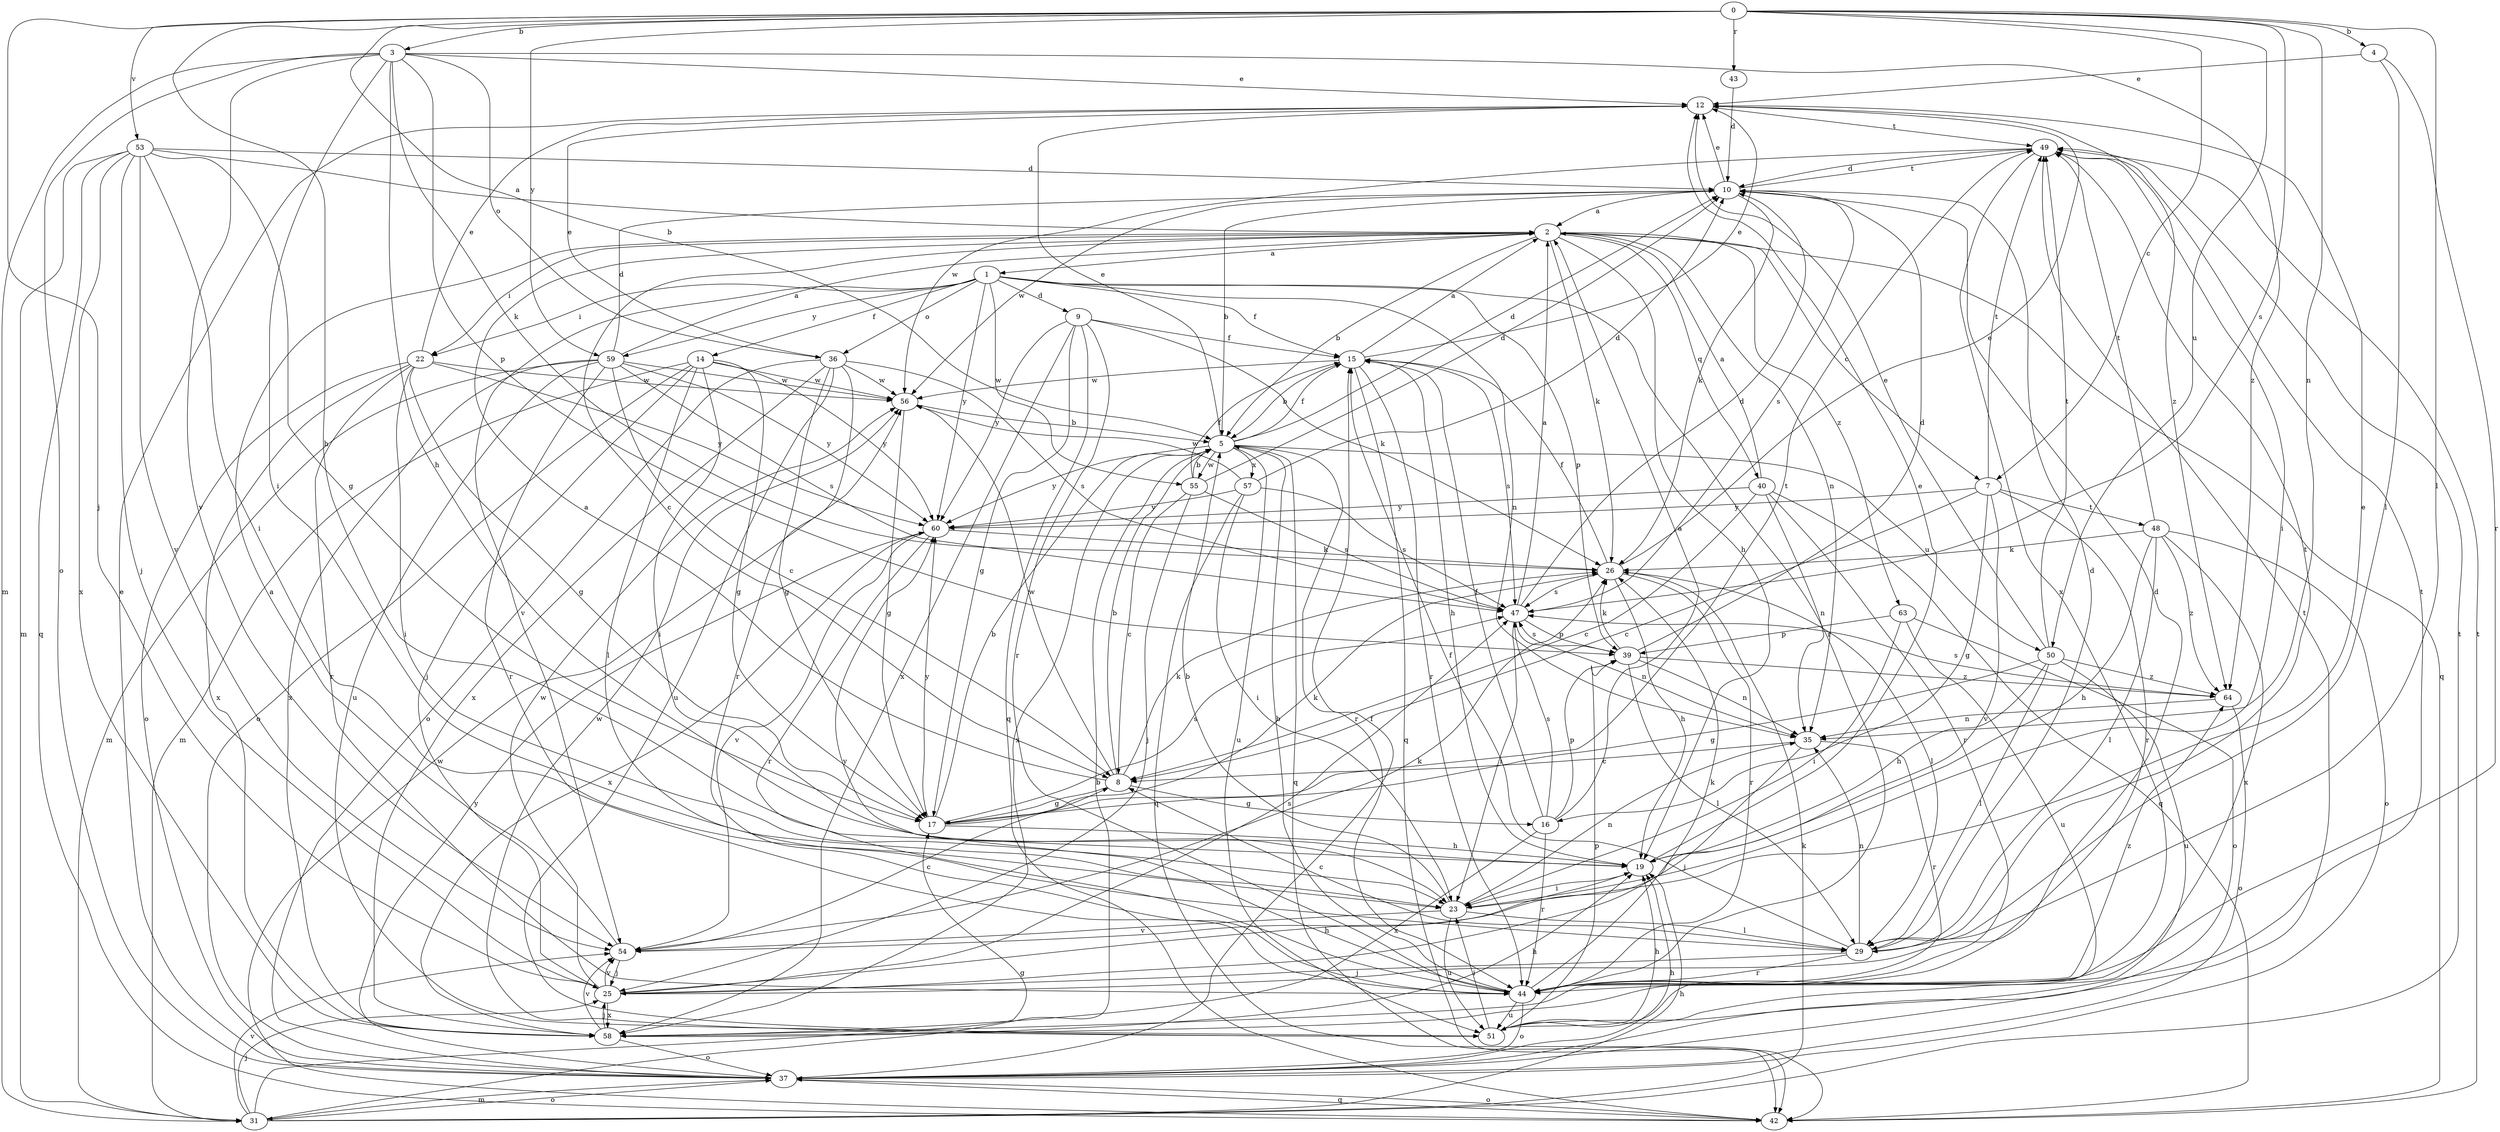 strict digraph  {
0;
1;
2;
3;
4;
5;
7;
8;
9;
10;
12;
14;
15;
16;
17;
19;
22;
23;
25;
26;
29;
31;
35;
36;
37;
39;
40;
42;
43;
44;
47;
48;
49;
50;
51;
53;
54;
55;
56;
57;
58;
59;
60;
63;
64;
0 -> 3  [label=b];
0 -> 4  [label=b];
0 -> 5  [label=b];
0 -> 7  [label=c];
0 -> 19  [label=h];
0 -> 25  [label=j];
0 -> 29  [label=l];
0 -> 35  [label=n];
0 -> 43  [label=r];
0 -> 47  [label=s];
0 -> 50  [label=u];
0 -> 53  [label=v];
0 -> 59  [label=y];
1 -> 9  [label=d];
1 -> 14  [label=f];
1 -> 15  [label=f];
1 -> 22  [label=i];
1 -> 35  [label=n];
1 -> 36  [label=o];
1 -> 39  [label=p];
1 -> 44  [label=r];
1 -> 54  [label=v];
1 -> 55  [label=w];
1 -> 59  [label=y];
1 -> 60  [label=y];
2 -> 1  [label=a];
2 -> 5  [label=b];
2 -> 7  [label=c];
2 -> 8  [label=c];
2 -> 19  [label=h];
2 -> 22  [label=i];
2 -> 26  [label=k];
2 -> 35  [label=n];
2 -> 40  [label=q];
2 -> 42  [label=q];
2 -> 63  [label=z];
3 -> 12  [label=e];
3 -> 19  [label=h];
3 -> 23  [label=i];
3 -> 26  [label=k];
3 -> 31  [label=m];
3 -> 36  [label=o];
3 -> 37  [label=o];
3 -> 39  [label=p];
3 -> 54  [label=v];
3 -> 64  [label=z];
4 -> 12  [label=e];
4 -> 29  [label=l];
4 -> 44  [label=r];
5 -> 10  [label=d];
5 -> 12  [label=e];
5 -> 15  [label=f];
5 -> 42  [label=q];
5 -> 44  [label=r];
5 -> 50  [label=u];
5 -> 51  [label=u];
5 -> 55  [label=w];
5 -> 57  [label=x];
5 -> 58  [label=x];
5 -> 60  [label=y];
7 -> 8  [label=c];
7 -> 16  [label=g];
7 -> 44  [label=r];
7 -> 48  [label=t];
7 -> 49  [label=t];
7 -> 54  [label=v];
7 -> 60  [label=y];
8 -> 2  [label=a];
8 -> 5  [label=b];
8 -> 16  [label=g];
8 -> 17  [label=g];
8 -> 26  [label=k];
8 -> 56  [label=w];
9 -> 15  [label=f];
9 -> 17  [label=g];
9 -> 26  [label=k];
9 -> 42  [label=q];
9 -> 44  [label=r];
9 -> 58  [label=x];
9 -> 60  [label=y];
10 -> 2  [label=a];
10 -> 5  [label=b];
10 -> 12  [label=e];
10 -> 26  [label=k];
10 -> 47  [label=s];
10 -> 49  [label=t];
10 -> 56  [label=w];
12 -> 49  [label=t];
12 -> 64  [label=z];
14 -> 17  [label=g];
14 -> 23  [label=i];
14 -> 25  [label=j];
14 -> 29  [label=l];
14 -> 31  [label=m];
14 -> 37  [label=o];
14 -> 56  [label=w];
14 -> 60  [label=y];
15 -> 2  [label=a];
15 -> 5  [label=b];
15 -> 12  [label=e];
15 -> 19  [label=h];
15 -> 42  [label=q];
15 -> 44  [label=r];
15 -> 47  [label=s];
15 -> 56  [label=w];
16 -> 2  [label=a];
16 -> 15  [label=f];
16 -> 39  [label=p];
16 -> 44  [label=r];
16 -> 47  [label=s];
16 -> 58  [label=x];
17 -> 5  [label=b];
17 -> 19  [label=h];
17 -> 26  [label=k];
17 -> 47  [label=s];
17 -> 49  [label=t];
17 -> 60  [label=y];
19 -> 12  [label=e];
19 -> 23  [label=i];
22 -> 12  [label=e];
22 -> 17  [label=g];
22 -> 23  [label=i];
22 -> 37  [label=o];
22 -> 44  [label=r];
22 -> 56  [label=w];
22 -> 58  [label=x];
22 -> 60  [label=y];
23 -> 5  [label=b];
23 -> 12  [label=e];
23 -> 29  [label=l];
23 -> 35  [label=n];
23 -> 51  [label=u];
23 -> 54  [label=v];
25 -> 10  [label=d];
25 -> 19  [label=h];
25 -> 47  [label=s];
25 -> 54  [label=v];
25 -> 56  [label=w];
25 -> 58  [label=x];
26 -> 12  [label=e];
26 -> 15  [label=f];
26 -> 19  [label=h];
26 -> 29  [label=l];
26 -> 44  [label=r];
26 -> 47  [label=s];
29 -> 8  [label=c];
29 -> 10  [label=d];
29 -> 15  [label=f];
29 -> 25  [label=j];
29 -> 35  [label=n];
29 -> 44  [label=r];
29 -> 49  [label=t];
31 -> 5  [label=b];
31 -> 17  [label=g];
31 -> 19  [label=h];
31 -> 25  [label=j];
31 -> 26  [label=k];
31 -> 37  [label=o];
31 -> 49  [label=t];
31 -> 54  [label=v];
35 -> 8  [label=c];
35 -> 25  [label=j];
35 -> 44  [label=r];
36 -> 12  [label=e];
36 -> 17  [label=g];
36 -> 37  [label=o];
36 -> 44  [label=r];
36 -> 47  [label=s];
36 -> 51  [label=u];
36 -> 56  [label=w];
36 -> 58  [label=x];
37 -> 12  [label=e];
37 -> 15  [label=f];
37 -> 19  [label=h];
37 -> 31  [label=m];
37 -> 42  [label=q];
37 -> 49  [label=t];
37 -> 60  [label=y];
39 -> 10  [label=d];
39 -> 26  [label=k];
39 -> 29  [label=l];
39 -> 35  [label=n];
39 -> 47  [label=s];
39 -> 64  [label=z];
40 -> 2  [label=a];
40 -> 8  [label=c];
40 -> 35  [label=n];
40 -> 42  [label=q];
40 -> 44  [label=r];
40 -> 60  [label=y];
42 -> 37  [label=o];
42 -> 49  [label=t];
42 -> 56  [label=w];
43 -> 10  [label=d];
44 -> 5  [label=b];
44 -> 26  [label=k];
44 -> 37  [label=o];
44 -> 51  [label=u];
44 -> 60  [label=y];
44 -> 64  [label=z];
47 -> 2  [label=a];
47 -> 10  [label=d];
47 -> 23  [label=i];
47 -> 35  [label=n];
47 -> 39  [label=p];
48 -> 19  [label=h];
48 -> 26  [label=k];
48 -> 29  [label=l];
48 -> 37  [label=o];
48 -> 49  [label=t];
48 -> 58  [label=x];
48 -> 64  [label=z];
49 -> 10  [label=d];
49 -> 23  [label=i];
49 -> 56  [label=w];
49 -> 58  [label=x];
50 -> 12  [label=e];
50 -> 17  [label=g];
50 -> 19  [label=h];
50 -> 29  [label=l];
50 -> 49  [label=t];
50 -> 51  [label=u];
50 -> 64  [label=z];
51 -> 19  [label=h];
51 -> 23  [label=i];
51 -> 39  [label=p];
51 -> 49  [label=t];
51 -> 56  [label=w];
53 -> 2  [label=a];
53 -> 10  [label=d];
53 -> 17  [label=g];
53 -> 23  [label=i];
53 -> 25  [label=j];
53 -> 31  [label=m];
53 -> 42  [label=q];
53 -> 54  [label=v];
53 -> 58  [label=x];
54 -> 2  [label=a];
54 -> 8  [label=c];
54 -> 25  [label=j];
54 -> 26  [label=k];
55 -> 5  [label=b];
55 -> 8  [label=c];
55 -> 10  [label=d];
55 -> 15  [label=f];
55 -> 25  [label=j];
55 -> 47  [label=s];
56 -> 5  [label=b];
56 -> 17  [label=g];
57 -> 10  [label=d];
57 -> 23  [label=i];
57 -> 42  [label=q];
57 -> 47  [label=s];
57 -> 56  [label=w];
57 -> 60  [label=y];
58 -> 19  [label=h];
58 -> 25  [label=j];
58 -> 37  [label=o];
58 -> 54  [label=v];
59 -> 2  [label=a];
59 -> 8  [label=c];
59 -> 10  [label=d];
59 -> 31  [label=m];
59 -> 44  [label=r];
59 -> 47  [label=s];
59 -> 51  [label=u];
59 -> 56  [label=w];
59 -> 58  [label=x];
59 -> 60  [label=y];
60 -> 26  [label=k];
60 -> 44  [label=r];
60 -> 54  [label=v];
60 -> 58  [label=x];
63 -> 23  [label=i];
63 -> 37  [label=o];
63 -> 39  [label=p];
63 -> 51  [label=u];
64 -> 35  [label=n];
64 -> 37  [label=o];
64 -> 47  [label=s];
}

